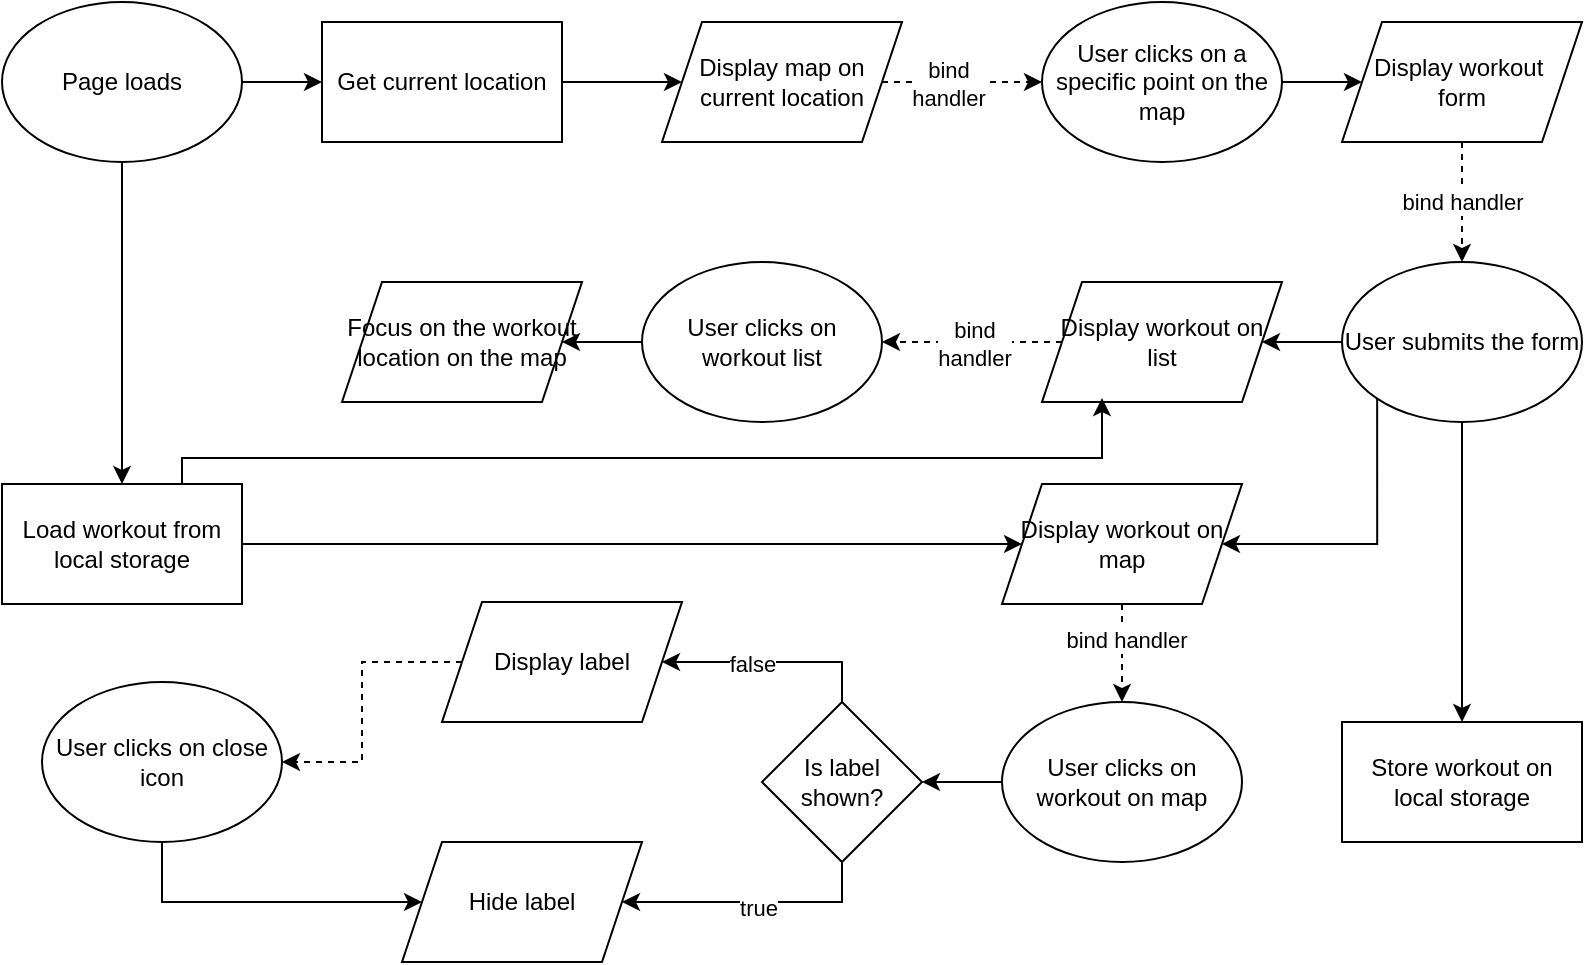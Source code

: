 <mxfile version="24.7.13">
  <diagram name="Page-1" id="Uq2BC3oJX1P7q2fy9rag">
    <mxGraphModel dx="1874" dy="716" grid="1" gridSize="10" guides="1" tooltips="1" connect="1" arrows="1" fold="1" page="0" pageScale="1" pageWidth="850" pageHeight="1100" math="0" shadow="0">
      <root>
        <mxCell id="0" />
        <mxCell id="1" parent="0" />
        <mxCell id="xcm59Lb5H8kBxrCObnTR-3" value="" style="edgeStyle=orthogonalEdgeStyle;rounded=0;orthogonalLoop=1;jettySize=auto;html=1;" edge="1" parent="1" source="xcm59Lb5H8kBxrCObnTR-1" target="xcm59Lb5H8kBxrCObnTR-2">
          <mxGeometry relative="1" as="geometry" />
        </mxCell>
        <mxCell id="xcm59Lb5H8kBxrCObnTR-29" value="" style="edgeStyle=orthogonalEdgeStyle;rounded=0;orthogonalLoop=1;jettySize=auto;html=1;" edge="1" parent="1" source="xcm59Lb5H8kBxrCObnTR-1" target="xcm59Lb5H8kBxrCObnTR-28">
          <mxGeometry relative="1" as="geometry" />
        </mxCell>
        <mxCell id="xcm59Lb5H8kBxrCObnTR-1" value="Page loads" style="ellipse;whiteSpace=wrap;html=1;" vertex="1" parent="1">
          <mxGeometry x="-280" y="100" width="120" height="80" as="geometry" />
        </mxCell>
        <mxCell id="xcm59Lb5H8kBxrCObnTR-5" value="" style="edgeStyle=orthogonalEdgeStyle;rounded=0;orthogonalLoop=1;jettySize=auto;html=1;" edge="1" parent="1" source="xcm59Lb5H8kBxrCObnTR-2" target="xcm59Lb5H8kBxrCObnTR-4">
          <mxGeometry relative="1" as="geometry" />
        </mxCell>
        <mxCell id="xcm59Lb5H8kBxrCObnTR-2" value="Get current location" style="whiteSpace=wrap;html=1;" vertex="1" parent="1">
          <mxGeometry x="-120" y="110" width="120" height="60" as="geometry" />
        </mxCell>
        <mxCell id="xcm59Lb5H8kBxrCObnTR-7" style="edgeStyle=orthogonalEdgeStyle;rounded=0;orthogonalLoop=1;jettySize=auto;html=1;exitX=1;exitY=0.5;exitDx=0;exitDy=0;entryX=0;entryY=0.5;entryDx=0;entryDy=0;dashed=1;" edge="1" parent="1" source="xcm59Lb5H8kBxrCObnTR-4" target="xcm59Lb5H8kBxrCObnTR-6">
          <mxGeometry relative="1" as="geometry" />
        </mxCell>
        <mxCell id="xcm59Lb5H8kBxrCObnTR-12" value="bind&lt;div&gt;handler&lt;/div&gt;" style="edgeLabel;html=1;align=center;verticalAlign=middle;resizable=0;points=[];" vertex="1" connectable="0" parent="xcm59Lb5H8kBxrCObnTR-7">
          <mxGeometry x="-0.185" y="-1" relative="1" as="geometry">
            <mxPoint as="offset" />
          </mxGeometry>
        </mxCell>
        <mxCell id="xcm59Lb5H8kBxrCObnTR-4" value="Display map on current location" style="shape=parallelogram;perimeter=parallelogramPerimeter;whiteSpace=wrap;html=1;fixedSize=1;" vertex="1" parent="1">
          <mxGeometry x="50" y="110" width="120" height="60" as="geometry" />
        </mxCell>
        <mxCell id="xcm59Lb5H8kBxrCObnTR-9" value="" style="edgeStyle=orthogonalEdgeStyle;rounded=0;orthogonalLoop=1;jettySize=auto;html=1;" edge="1" parent="1" source="xcm59Lb5H8kBxrCObnTR-6" target="xcm59Lb5H8kBxrCObnTR-8">
          <mxGeometry relative="1" as="geometry" />
        </mxCell>
        <mxCell id="xcm59Lb5H8kBxrCObnTR-6" value="User clicks on a specific point on the map" style="ellipse;whiteSpace=wrap;html=1;" vertex="1" parent="1">
          <mxGeometry x="240" y="100" width="120" height="80" as="geometry" />
        </mxCell>
        <mxCell id="xcm59Lb5H8kBxrCObnTR-11" style="edgeStyle=orthogonalEdgeStyle;rounded=0;orthogonalLoop=1;jettySize=auto;html=1;entryX=0.5;entryY=0;entryDx=0;entryDy=0;dashed=1;" edge="1" parent="1" source="xcm59Lb5H8kBxrCObnTR-8" target="xcm59Lb5H8kBxrCObnTR-10">
          <mxGeometry relative="1" as="geometry" />
        </mxCell>
        <mxCell id="xcm59Lb5H8kBxrCObnTR-13" value="bind handler" style="edgeLabel;html=1;align=center;verticalAlign=middle;resizable=0;points=[];" vertex="1" connectable="0" parent="xcm59Lb5H8kBxrCObnTR-11">
          <mxGeometry x="-0.415" y="2" relative="1" as="geometry">
            <mxPoint x="-2" y="12" as="offset" />
          </mxGeometry>
        </mxCell>
        <mxCell id="xcm59Lb5H8kBxrCObnTR-8" value="Display workout&amp;nbsp;&lt;div&gt;form&lt;/div&gt;" style="shape=parallelogram;perimeter=parallelogramPerimeter;whiteSpace=wrap;html=1;fixedSize=1;" vertex="1" parent="1">
          <mxGeometry x="390" y="110" width="120" height="60" as="geometry" />
        </mxCell>
        <mxCell id="xcm59Lb5H8kBxrCObnTR-15" value="" style="edgeStyle=orthogonalEdgeStyle;rounded=0;orthogonalLoop=1;jettySize=auto;html=1;" edge="1" parent="1" source="xcm59Lb5H8kBxrCObnTR-10" target="xcm59Lb5H8kBxrCObnTR-14">
          <mxGeometry relative="1" as="geometry" />
        </mxCell>
        <mxCell id="xcm59Lb5H8kBxrCObnTR-27" value="" style="edgeStyle=orthogonalEdgeStyle;rounded=0;orthogonalLoop=1;jettySize=auto;html=1;" edge="1" parent="1" source="xcm59Lb5H8kBxrCObnTR-10" target="xcm59Lb5H8kBxrCObnTR-26">
          <mxGeometry relative="1" as="geometry" />
        </mxCell>
        <mxCell id="xcm59Lb5H8kBxrCObnTR-10" value="User submits the form" style="ellipse;whiteSpace=wrap;html=1;" vertex="1" parent="1">
          <mxGeometry x="390" y="230" width="120" height="80" as="geometry" />
        </mxCell>
        <mxCell id="xcm59Lb5H8kBxrCObnTR-21" style="edgeStyle=orthogonalEdgeStyle;rounded=0;orthogonalLoop=1;jettySize=auto;html=1;entryX=1;entryY=0.5;entryDx=0;entryDy=0;dashed=1;" edge="1" parent="1" source="xcm59Lb5H8kBxrCObnTR-14" target="xcm59Lb5H8kBxrCObnTR-16">
          <mxGeometry relative="1" as="geometry" />
        </mxCell>
        <mxCell id="xcm59Lb5H8kBxrCObnTR-22" value="bind&lt;div&gt;handler&lt;/div&gt;" style="edgeLabel;html=1;align=center;verticalAlign=middle;resizable=0;points=[];" vertex="1" connectable="0" parent="xcm59Lb5H8kBxrCObnTR-21">
          <mxGeometry x="-0.013" y="1" relative="1" as="geometry">
            <mxPoint as="offset" />
          </mxGeometry>
        </mxCell>
        <mxCell id="xcm59Lb5H8kBxrCObnTR-14" value="Display workout on list" style="shape=parallelogram;perimeter=parallelogramPerimeter;whiteSpace=wrap;html=1;fixedSize=1;" vertex="1" parent="1">
          <mxGeometry x="240" y="240" width="120" height="60" as="geometry" />
        </mxCell>
        <mxCell id="xcm59Lb5H8kBxrCObnTR-20" value="" style="edgeStyle=orthogonalEdgeStyle;rounded=0;orthogonalLoop=1;jettySize=auto;html=1;" edge="1" parent="1" source="xcm59Lb5H8kBxrCObnTR-16" target="xcm59Lb5H8kBxrCObnTR-19">
          <mxGeometry relative="1" as="geometry" />
        </mxCell>
        <mxCell id="xcm59Lb5H8kBxrCObnTR-16" value="User clicks on workout list" style="ellipse;whiteSpace=wrap;html=1;" vertex="1" parent="1">
          <mxGeometry x="40" y="230" width="120" height="80" as="geometry" />
        </mxCell>
        <mxCell id="xcm59Lb5H8kBxrCObnTR-19" value="Focus on the workout location on the map" style="shape=parallelogram;perimeter=parallelogramPerimeter;whiteSpace=wrap;html=1;fixedSize=1;" vertex="1" parent="1">
          <mxGeometry x="-110" y="240" width="120" height="60" as="geometry" />
        </mxCell>
        <mxCell id="xcm59Lb5H8kBxrCObnTR-32" style="edgeStyle=orthogonalEdgeStyle;rounded=0;orthogonalLoop=1;jettySize=auto;html=1;exitX=1;exitY=0.5;exitDx=0;exitDy=0;entryX=0;entryY=1;entryDx=0;entryDy=0;startArrow=classic;startFill=1;endArrow=none;endFill=0;" edge="1" parent="1" source="xcm59Lb5H8kBxrCObnTR-23" target="xcm59Lb5H8kBxrCObnTR-10">
          <mxGeometry relative="1" as="geometry" />
        </mxCell>
        <mxCell id="xcm59Lb5H8kBxrCObnTR-34" style="edgeStyle=orthogonalEdgeStyle;rounded=0;orthogonalLoop=1;jettySize=auto;html=1;entryX=0.5;entryY=0;entryDx=0;entryDy=0;dashed=1;" edge="1" parent="1" source="xcm59Lb5H8kBxrCObnTR-23" target="xcm59Lb5H8kBxrCObnTR-33">
          <mxGeometry relative="1" as="geometry" />
        </mxCell>
        <mxCell id="xcm59Lb5H8kBxrCObnTR-35" value="bind handler" style="edgeLabel;html=1;align=center;verticalAlign=middle;resizable=0;points=[];" vertex="1" connectable="0" parent="xcm59Lb5H8kBxrCObnTR-34">
          <mxGeometry x="-0.294" y="2" relative="1" as="geometry">
            <mxPoint as="offset" />
          </mxGeometry>
        </mxCell>
        <mxCell id="xcm59Lb5H8kBxrCObnTR-23" value="Display workout on map" style="shape=parallelogram;perimeter=parallelogramPerimeter;whiteSpace=wrap;html=1;fixedSize=1;" vertex="1" parent="1">
          <mxGeometry x="220" y="341" width="120" height="60" as="geometry" />
        </mxCell>
        <mxCell id="xcm59Lb5H8kBxrCObnTR-26" value="Store workout on local storage" style="whiteSpace=wrap;html=1;" vertex="1" parent="1">
          <mxGeometry x="390" y="460" width="120" height="60" as="geometry" />
        </mxCell>
        <mxCell id="xcm59Lb5H8kBxrCObnTR-30" style="edgeStyle=orthogonalEdgeStyle;rounded=0;orthogonalLoop=1;jettySize=auto;html=1;entryX=0;entryY=0.5;entryDx=0;entryDy=0;" edge="1" parent="1" source="xcm59Lb5H8kBxrCObnTR-28" target="xcm59Lb5H8kBxrCObnTR-23">
          <mxGeometry relative="1" as="geometry" />
        </mxCell>
        <mxCell id="xcm59Lb5H8kBxrCObnTR-31" style="edgeStyle=orthogonalEdgeStyle;rounded=0;orthogonalLoop=1;jettySize=auto;html=1;exitX=0.75;exitY=0;exitDx=0;exitDy=0;entryX=0.25;entryY=1;entryDx=0;entryDy=0;" edge="1" parent="1" source="xcm59Lb5H8kBxrCObnTR-28">
          <mxGeometry relative="1" as="geometry">
            <mxPoint x="-160" y="354" as="sourcePoint" />
            <mxPoint x="270" y="298" as="targetPoint" />
            <Array as="points">
              <mxPoint x="-190" y="328" />
              <mxPoint x="270" y="328" />
            </Array>
          </mxGeometry>
        </mxCell>
        <mxCell id="xcm59Lb5H8kBxrCObnTR-28" value="Load workout from local storage" style="whiteSpace=wrap;html=1;" vertex="1" parent="1">
          <mxGeometry x="-280" y="341" width="120" height="60" as="geometry" />
        </mxCell>
        <mxCell id="xcm59Lb5H8kBxrCObnTR-37" value="" style="edgeStyle=orthogonalEdgeStyle;rounded=0;orthogonalLoop=1;jettySize=auto;html=1;" edge="1" parent="1" source="xcm59Lb5H8kBxrCObnTR-33" target="xcm59Lb5H8kBxrCObnTR-36">
          <mxGeometry relative="1" as="geometry" />
        </mxCell>
        <mxCell id="xcm59Lb5H8kBxrCObnTR-33" value="User clicks on workout on map" style="ellipse;whiteSpace=wrap;html=1;" vertex="1" parent="1">
          <mxGeometry x="220" y="450" width="120" height="80" as="geometry" />
        </mxCell>
        <mxCell id="xcm59Lb5H8kBxrCObnTR-42" style="edgeStyle=orthogonalEdgeStyle;rounded=0;orthogonalLoop=1;jettySize=auto;html=1;exitX=0.5;exitY=0;exitDx=0;exitDy=0;entryX=1;entryY=0.5;entryDx=0;entryDy=0;" edge="1" parent="1" source="xcm59Lb5H8kBxrCObnTR-36" target="xcm59Lb5H8kBxrCObnTR-38">
          <mxGeometry relative="1" as="geometry" />
        </mxCell>
        <mxCell id="xcm59Lb5H8kBxrCObnTR-43" value="false" style="edgeLabel;html=1;align=center;verticalAlign=middle;resizable=0;points=[];" vertex="1" connectable="0" parent="xcm59Lb5H8kBxrCObnTR-42">
          <mxGeometry x="0.19" y="1" relative="1" as="geometry">
            <mxPoint as="offset" />
          </mxGeometry>
        </mxCell>
        <mxCell id="xcm59Lb5H8kBxrCObnTR-46" style="edgeStyle=orthogonalEdgeStyle;rounded=0;orthogonalLoop=1;jettySize=auto;html=1;exitX=0.5;exitY=1;exitDx=0;exitDy=0;entryX=1;entryY=0.5;entryDx=0;entryDy=0;" edge="1" parent="1" source="xcm59Lb5H8kBxrCObnTR-36" target="xcm59Lb5H8kBxrCObnTR-44">
          <mxGeometry relative="1" as="geometry" />
        </mxCell>
        <mxCell id="xcm59Lb5H8kBxrCObnTR-47" value="true" style="edgeLabel;html=1;align=center;verticalAlign=middle;resizable=0;points=[];" vertex="1" connectable="0" parent="xcm59Lb5H8kBxrCObnTR-46">
          <mxGeometry x="-0.044" y="3" relative="1" as="geometry">
            <mxPoint as="offset" />
          </mxGeometry>
        </mxCell>
        <mxCell id="xcm59Lb5H8kBxrCObnTR-36" value="Is label shown?" style="rhombus;whiteSpace=wrap;html=1;" vertex="1" parent="1">
          <mxGeometry x="100" y="450" width="80" height="80" as="geometry" />
        </mxCell>
        <mxCell id="xcm59Lb5H8kBxrCObnTR-49" style="edgeStyle=orthogonalEdgeStyle;rounded=0;orthogonalLoop=1;jettySize=auto;html=1;exitX=0;exitY=0.5;exitDx=0;exitDy=0;entryX=1;entryY=0.5;entryDx=0;entryDy=0;dashed=1;" edge="1" parent="1" source="xcm59Lb5H8kBxrCObnTR-38" target="xcm59Lb5H8kBxrCObnTR-48">
          <mxGeometry relative="1" as="geometry" />
        </mxCell>
        <mxCell id="xcm59Lb5H8kBxrCObnTR-38" value="Display label" style="shape=parallelogram;perimeter=parallelogramPerimeter;whiteSpace=wrap;html=1;fixedSize=1;" vertex="1" parent="1">
          <mxGeometry x="-60" y="400" width="120" height="60" as="geometry" />
        </mxCell>
        <mxCell id="xcm59Lb5H8kBxrCObnTR-44" value="Hide label" style="shape=parallelogram;perimeter=parallelogramPerimeter;whiteSpace=wrap;html=1;fixedSize=1;" vertex="1" parent="1">
          <mxGeometry x="-80" y="520" width="120" height="60" as="geometry" />
        </mxCell>
        <mxCell id="xcm59Lb5H8kBxrCObnTR-52" style="edgeStyle=orthogonalEdgeStyle;rounded=0;orthogonalLoop=1;jettySize=auto;html=1;exitX=0.5;exitY=1;exitDx=0;exitDy=0;" edge="1" parent="1" source="xcm59Lb5H8kBxrCObnTR-48" target="xcm59Lb5H8kBxrCObnTR-44">
          <mxGeometry relative="1" as="geometry">
            <mxPoint x="-194" y="522" as="sourcePoint" />
            <Array as="points">
              <mxPoint x="-200" y="550" />
            </Array>
          </mxGeometry>
        </mxCell>
        <mxCell id="xcm59Lb5H8kBxrCObnTR-48" value="User clicks on close icon" style="ellipse;whiteSpace=wrap;html=1;" vertex="1" parent="1">
          <mxGeometry x="-260" y="440" width="120" height="80" as="geometry" />
        </mxCell>
      </root>
    </mxGraphModel>
  </diagram>
</mxfile>
